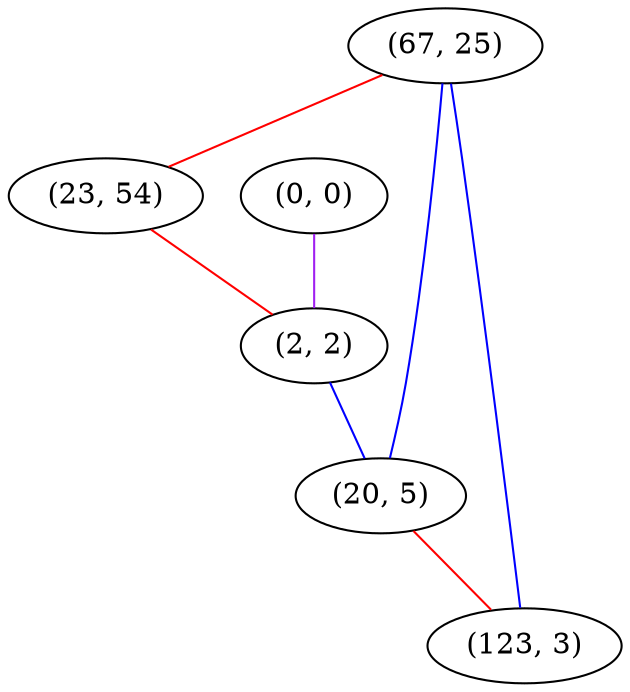 graph "" {
"(67, 25)";
"(23, 54)";
"(0, 0)";
"(2, 2)";
"(20, 5)";
"(123, 3)";
"(67, 25)" -- "(20, 5)"  [color=blue, key=0, weight=3];
"(67, 25)" -- "(23, 54)"  [color=red, key=0, weight=1];
"(67, 25)" -- "(123, 3)"  [color=blue, key=0, weight=3];
"(23, 54)" -- "(2, 2)"  [color=red, key=0, weight=1];
"(0, 0)" -- "(2, 2)"  [color=purple, key=0, weight=4];
"(2, 2)" -- "(20, 5)"  [color=blue, key=0, weight=3];
"(20, 5)" -- "(123, 3)"  [color=red, key=0, weight=1];
}
